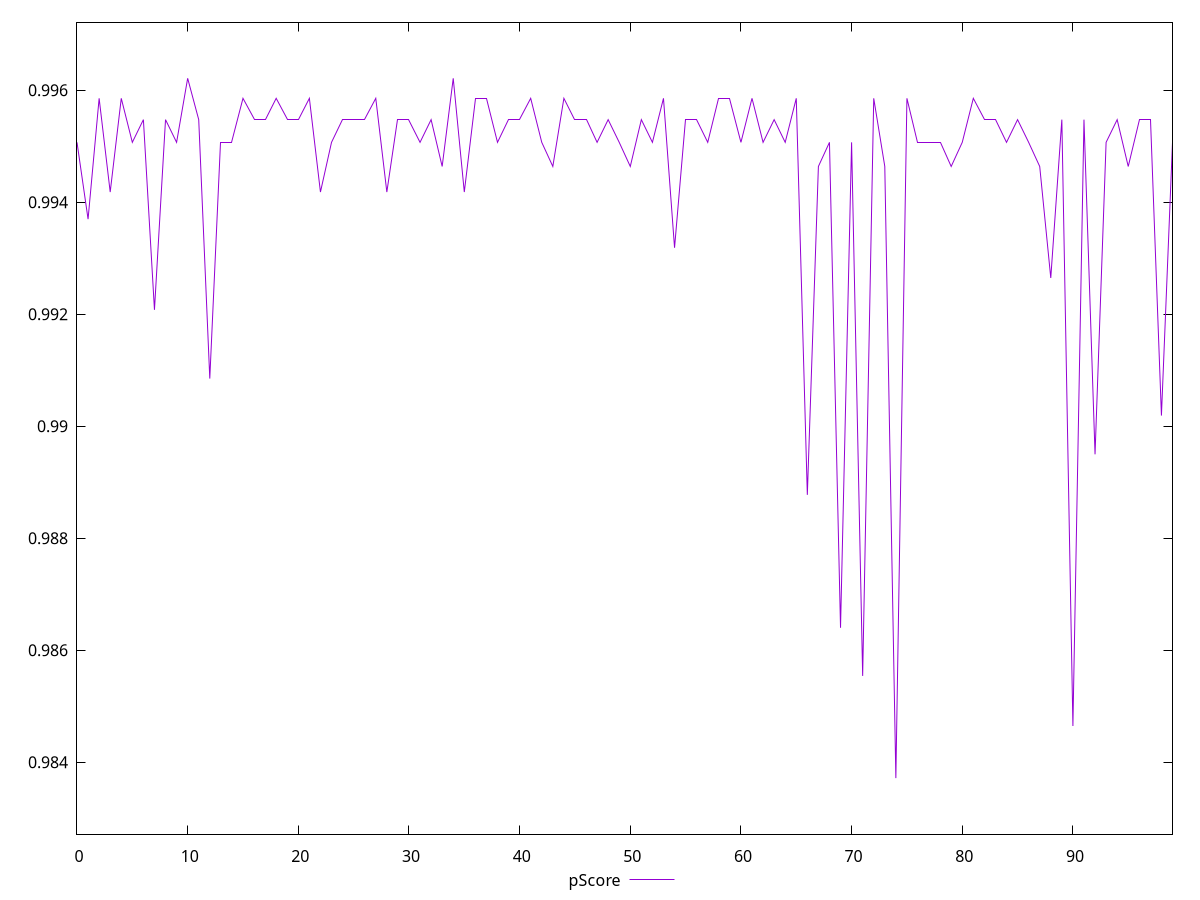 reset

$pScore <<EOF
0 0.9950681770426781
1 0.9936973680837036
2 0.9958542552567312
3 0.994180911427837
4 0.9958542552567312
5 0.9950681770426781
6 0.9954734645055221
7 0.9920780447368824
8 0.9954734645055221
9 0.9950681770426781
10 0.9962113647861295
11 0.9954734645055221
12 0.9908507430743767
13 0.9950681770426781
14 0.9950681770426781
15 0.9958542552567312
16 0.9954734645055221
17 0.9954734645055221
18 0.9958542552567312
19 0.9954734645055221
20 0.9954734645055221
21 0.9958542552567312
22 0.994180911427837
23 0.9950681770426781
24 0.9954734645055221
25 0.9954734645055221
26 0.9954734645055221
27 0.9958542552567312
28 0.994180911427837
29 0.9954734645055221
30 0.9954734645055221
31 0.9950681770426781
32 0.9954734645055221
33 0.9946375893622611
34 0.9962113647861295
35 0.994180911427837
36 0.9958542552567312
37 0.9958542552567312
38 0.9950681770426781
39 0.9954734645055221
40 0.9954734645055221
41 0.9958542552567312
42 0.9950681770426781
43 0.9946375893622611
44 0.9958542552567312
45 0.9954734645055221
46 0.9954734645055221
47 0.9950681770426781
48 0.9954734645055221
49 0.9950681770426781
50 0.9946375893622611
51 0.9954734645055221
52 0.9950681770426781
53 0.9958542552567312
54 0.9931862003898535
55 0.9954734645055221
56 0.9954734645055221
57 0.9950681770426781
58 0.9958542552567312
59 0.9958542552567312
60 0.9950681770426781
61 0.9958542552567312
62 0.9950681770426781
63 0.9954734645055221
64 0.9950681770426781
65 0.9958542552567312
66 0.9887747435840251
67 0.9946375893622611
68 0.9950681770426781
69 0.9864020924526467
70 0.9950681770426781
71 0.9855427057477746
72 0.9958542552567312
73 0.9946375893622611
74 0.9837182073683034
75 0.9958542552567312
76 0.9950681770426781
77 0.9950681770426781
78 0.9950681770426781
79 0.9946375893622611
80 0.9950681770426781
81 0.9958542552567312
82 0.9954734645055221
83 0.9954734645055221
84 0.9950681770426781
85 0.9954734645055221
86 0.9950681770426781
87 0.9946375893622611
88 0.9926466668793034
89 0.9954734645055221
90 0.9846482314151789
91 0.9954734645055221
92 0.9894989257340682
93 0.9950681770426781
94 0.9954734645055221
95 0.9946375893622611
96 0.9954734645055221
97 0.9954734645055221
98 0.9901907206858327
99 0.9950681770426781
EOF

set key outside below
set xrange [0:99]
set yrange [0.9827182073683034:0.9972113647861295]
set trange [0.9827182073683034:0.9972113647861295]
set terminal svg size 640, 500 enhanced background rgb 'white'
set output "report_00018_2021-02-10T15-25-16.877Z/max-potential-fid/samples/pages+cached+noadtech/pScore/values.svg"

plot $pScore title "pScore" with line

reset
